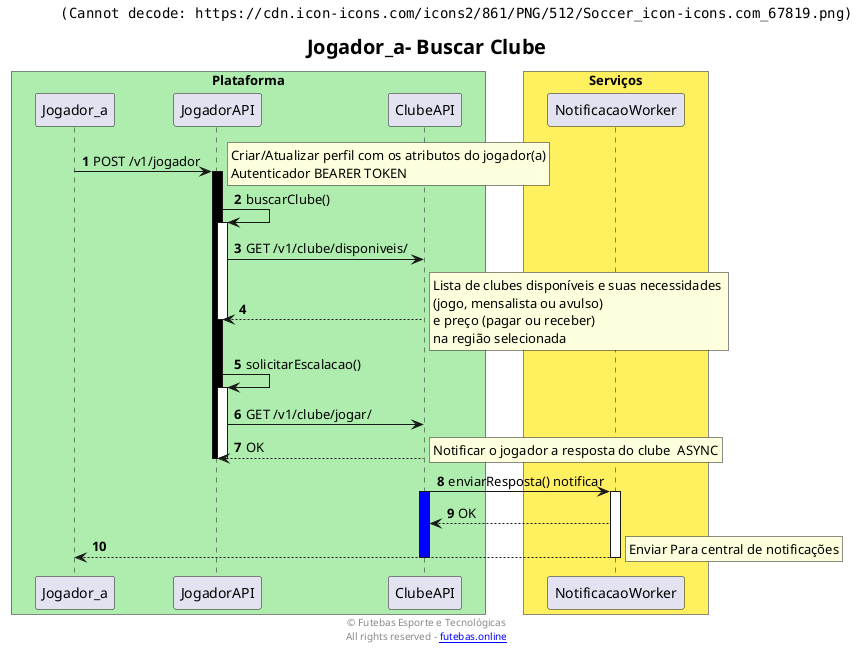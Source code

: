 @startuml jogador_api
header <img src="https://cdn.icon-icons.com/icons2/861/PNG/512/Soccer_icon-icons.com_67819.png">
footer <U+00A9> Futebas Esporte e Tecnológicas\nAll rights reserved - [[https://futebas.online futebas.online]]
title <size:20>Jogador_a- Buscar Clube</size>
skinparam ParticipantPadding 20
skinparam BoxPadding 10
autonumber
box "Plataforma" #afedaf
  participant Jogador_a
  participant JogadorAPI
  participant ClubeAPI
end box


box "Serviços" #fff060
participant NotificacaoWorker
end box
Jogador_a-> JogadorAPI: POST /v1/jogador
activate JogadorAPI #000000
rnote right
    Criar/Atualizar perfil com os atributos do jogador(a)
    Autenticador BEARER TOKEN
end note    
JogadorAPI -> JogadorAPI: buscarClube()
activate JogadorAPI #ffffff
JogadorAPI -> ClubeAPI: GET /v1/clube/disponiveis/
JogadorAPI <-- ClubeAPI: 
rnote right
Lista de clubes disponíveis e suas necessidades 
(jogo, mensalista ou avulso) 
e preço (pagar ou receber) 
na região selecionada
end note
deactivate JogadorAPI
JogadorAPI -> JogadorAPI: solicitarEscalacao()
activate JogadorAPI #ffffff
JogadorAPI -> ClubeAPI: GET /v1/clube/jogar/
JogadorAPI <-- ClubeAPI: OK  
rnote right
 Notificar o jogador a resposta do clube  ASYNC
end note
deactivate JogadorAPI
deactivate JogadorAPI

ClubeAPI -> NotificacaoWorker: enviarResposta() notificar

activate NotificacaoWorker 
activate ClubeAPI #0000FF
ClubeAPI <-- NotificacaoWorker : OK
Jogador_a <-- NotificacaoWorker: 
rnote right
Enviar Para central de notificações
end note
deactivate NotificacaoWorker
deactivate ClubeAPI
deactivate JogadorAPI

@enduml